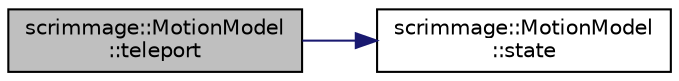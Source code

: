 digraph "scrimmage::MotionModel::teleport"
{
 // LATEX_PDF_SIZE
  edge [fontname="Helvetica",fontsize="10",labelfontname="Helvetica",labelfontsize="10"];
  node [fontname="Helvetica",fontsize="10",shape=record];
  rankdir="LR";
  Node1 [label="scrimmage::MotionModel\l::teleport",height=0.2,width=0.4,color="black", fillcolor="grey75", style="filled", fontcolor="black",tooltip=" "];
  Node1 -> Node2 [color="midnightblue",fontsize="10",style="solid",fontname="Helvetica"];
  Node2 [label="scrimmage::MotionModel\l::state",height=0.2,width=0.4,color="black", fillcolor="white", style="filled",URL="$classscrimmage_1_1MotionModel.html#a37a0762207c6643b13a3015d2b866e13",tooltip=" "];
}
